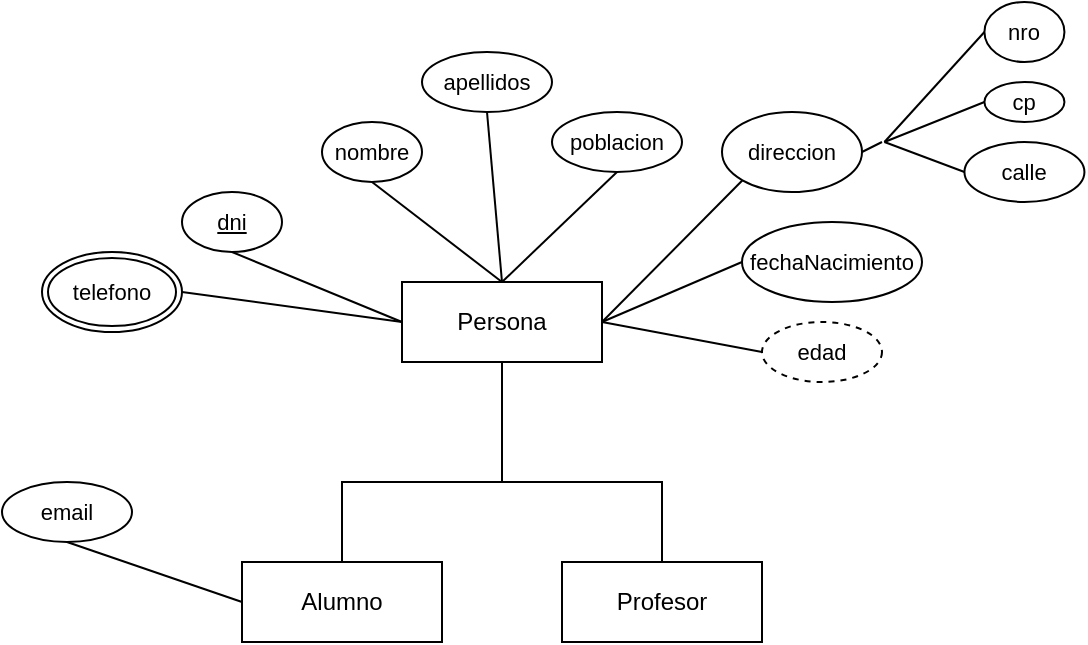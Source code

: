 <mxfile version="28.2.3">
  <diagram name="Página-1" id="S7ulFuD1PEKwOBpK4tIE">
    <mxGraphModel dx="1105" dy="1642" grid="1" gridSize="10" guides="1" tooltips="1" connect="1" arrows="1" fold="1" page="1" pageScale="1" pageWidth="827" pageHeight="1169" math="0" shadow="0">
      <root>
        <mxCell id="0" />
        <mxCell id="1" parent="0" />
        <mxCell id="aFm3BQwA2hD5-ZLHfqn7-1" value="Alumno" style="whiteSpace=wrap;html=1;align=center;" vertex="1" parent="1">
          <mxGeometry x="210" y="170" width="100" height="40" as="geometry" />
        </mxCell>
        <mxCell id="aFm3BQwA2hD5-ZLHfqn7-2" value="Profesor" style="whiteSpace=wrap;html=1;align=center;" vertex="1" parent="1">
          <mxGeometry x="370" y="170" width="100" height="40" as="geometry" />
        </mxCell>
        <mxCell id="aFm3BQwA2hD5-ZLHfqn7-19" style="edgeStyle=none;shape=connector;rounded=0;orthogonalLoop=1;jettySize=auto;html=1;exitX=1;exitY=0.5;exitDx=0;exitDy=0;entryX=0;entryY=1;entryDx=0;entryDy=0;strokeColor=default;align=center;verticalAlign=middle;fontFamily=Helvetica;fontSize=11;fontColor=default;labelBackgroundColor=default;endArrow=none;" edge="1" parent="1" source="aFm3BQwA2hD5-ZLHfqn7-3" target="aFm3BQwA2hD5-ZLHfqn7-11">
          <mxGeometry relative="1" as="geometry" />
        </mxCell>
        <mxCell id="aFm3BQwA2hD5-ZLHfqn7-23" style="edgeStyle=none;shape=connector;rounded=0;orthogonalLoop=1;jettySize=auto;html=1;exitX=0.5;exitY=0;exitDx=0;exitDy=0;entryX=0.5;entryY=1;entryDx=0;entryDy=0;strokeColor=default;align=center;verticalAlign=middle;fontFamily=Helvetica;fontSize=11;fontColor=default;labelBackgroundColor=default;endArrow=none;" edge="1" parent="1" source="aFm3BQwA2hD5-ZLHfqn7-3" target="aFm3BQwA2hD5-ZLHfqn7-10">
          <mxGeometry relative="1" as="geometry" />
        </mxCell>
        <mxCell id="aFm3BQwA2hD5-ZLHfqn7-28" style="edgeStyle=none;shape=connector;rounded=0;orthogonalLoop=1;jettySize=auto;html=1;exitX=1;exitY=0.5;exitDx=0;exitDy=0;entryX=0;entryY=0.5;entryDx=0;entryDy=0;strokeColor=default;align=center;verticalAlign=middle;fontFamily=Helvetica;fontSize=11;fontColor=default;labelBackgroundColor=default;endArrow=none;" edge="1" parent="1" source="aFm3BQwA2hD5-ZLHfqn7-3" target="aFm3BQwA2hD5-ZLHfqn7-26">
          <mxGeometry relative="1" as="geometry" />
        </mxCell>
        <mxCell id="aFm3BQwA2hD5-ZLHfqn7-30" style="edgeStyle=none;shape=connector;rounded=0;orthogonalLoop=1;jettySize=auto;html=1;exitX=1;exitY=0.5;exitDx=0;exitDy=0;entryX=0;entryY=0.5;entryDx=0;entryDy=0;strokeColor=default;align=center;verticalAlign=middle;fontFamily=Helvetica;fontSize=11;fontColor=default;labelBackgroundColor=default;endArrow=none;" edge="1" parent="1" source="aFm3BQwA2hD5-ZLHfqn7-3" target="aFm3BQwA2hD5-ZLHfqn7-29">
          <mxGeometry relative="1" as="geometry" />
        </mxCell>
        <mxCell id="aFm3BQwA2hD5-ZLHfqn7-3" value="Persona" style="whiteSpace=wrap;html=1;align=center;" vertex="1" parent="1">
          <mxGeometry x="290" y="30" width="100" height="40" as="geometry" />
        </mxCell>
        <mxCell id="aFm3BQwA2hD5-ZLHfqn7-7" value="" style="endArrow=none;html=1;rounded=0;strokeColor=default;align=center;verticalAlign=middle;fontFamily=Helvetica;fontSize=11;fontColor=default;labelBackgroundColor=default;exitX=0.5;exitY=0;exitDx=0;exitDy=0;entryX=0.5;entryY=0;entryDx=0;entryDy=0;" edge="1" parent="1" source="aFm3BQwA2hD5-ZLHfqn7-1" target="aFm3BQwA2hD5-ZLHfqn7-2">
          <mxGeometry relative="1" as="geometry">
            <mxPoint x="330" y="250" as="sourcePoint" />
            <mxPoint x="490" y="250" as="targetPoint" />
            <Array as="points">
              <mxPoint x="260" y="130" />
              <mxPoint x="340" y="130" />
              <mxPoint x="420" y="130" />
            </Array>
          </mxGeometry>
        </mxCell>
        <mxCell id="aFm3BQwA2hD5-ZLHfqn7-8" value="" style="endArrow=none;html=1;rounded=0;strokeColor=default;align=center;verticalAlign=middle;fontFamily=Helvetica;fontSize=11;fontColor=default;labelBackgroundColor=default;exitX=0.5;exitY=1;exitDx=0;exitDy=0;" edge="1" parent="1" source="aFm3BQwA2hD5-ZLHfqn7-3">
          <mxGeometry relative="1" as="geometry">
            <mxPoint x="330" y="250" as="sourcePoint" />
            <mxPoint x="340" y="130" as="targetPoint" />
          </mxGeometry>
        </mxCell>
        <mxCell id="aFm3BQwA2hD5-ZLHfqn7-24" style="edgeStyle=none;shape=connector;rounded=0;orthogonalLoop=1;jettySize=auto;html=1;exitX=0.5;exitY=1;exitDx=0;exitDy=0;entryX=0.5;entryY=0;entryDx=0;entryDy=0;strokeColor=default;align=center;verticalAlign=middle;fontFamily=Helvetica;fontSize=11;fontColor=default;labelBackgroundColor=default;endArrow=none;" edge="1" parent="1" source="aFm3BQwA2hD5-ZLHfqn7-9" target="aFm3BQwA2hD5-ZLHfqn7-3">
          <mxGeometry relative="1" as="geometry" />
        </mxCell>
        <mxCell id="aFm3BQwA2hD5-ZLHfqn7-9" value="nombre" style="ellipse;whiteSpace=wrap;html=1;align=center;fontFamily=Helvetica;fontSize=11;fontColor=default;labelBackgroundColor=default;" vertex="1" parent="1">
          <mxGeometry x="250" y="-50" width="50" height="30" as="geometry" />
        </mxCell>
        <mxCell id="aFm3BQwA2hD5-ZLHfqn7-10" value="apellidos" style="ellipse;whiteSpace=wrap;html=1;align=center;fontFamily=Helvetica;fontSize=11;fontColor=default;labelBackgroundColor=default;" vertex="1" parent="1">
          <mxGeometry x="300" y="-85" width="65" height="30" as="geometry" />
        </mxCell>
        <mxCell id="aFm3BQwA2hD5-ZLHfqn7-20" style="edgeStyle=none;shape=connector;rounded=0;orthogonalLoop=1;jettySize=auto;html=1;exitX=1;exitY=0.5;exitDx=0;exitDy=0;entryX=0;entryY=0.5;entryDx=0;entryDy=0;strokeColor=default;align=center;verticalAlign=middle;fontFamily=Helvetica;fontSize=11;fontColor=default;labelBackgroundColor=default;endArrow=none;" edge="1" parent="1" target="aFm3BQwA2hD5-ZLHfqn7-12">
          <mxGeometry relative="1" as="geometry">
            <mxPoint x="531.22" y="-40" as="sourcePoint" />
          </mxGeometry>
        </mxCell>
        <mxCell id="aFm3BQwA2hD5-ZLHfqn7-21" style="edgeStyle=none;shape=connector;rounded=0;orthogonalLoop=1;jettySize=auto;html=1;exitX=1;exitY=0.5;exitDx=0;exitDy=0;entryX=0;entryY=0.5;entryDx=0;entryDy=0;strokeColor=default;align=center;verticalAlign=middle;fontFamily=Helvetica;fontSize=11;fontColor=default;labelBackgroundColor=default;endArrow=none;" edge="1" parent="1" target="aFm3BQwA2hD5-ZLHfqn7-13">
          <mxGeometry relative="1" as="geometry">
            <mxPoint x="531.22" y="-40" as="sourcePoint" />
          </mxGeometry>
        </mxCell>
        <mxCell id="aFm3BQwA2hD5-ZLHfqn7-22" style="edgeStyle=none;shape=connector;rounded=0;orthogonalLoop=1;jettySize=auto;html=1;exitX=1;exitY=0.5;exitDx=0;exitDy=0;entryX=0;entryY=0.5;entryDx=0;entryDy=0;strokeColor=default;align=center;verticalAlign=middle;fontFamily=Helvetica;fontSize=11;fontColor=default;labelBackgroundColor=default;endArrow=none;" edge="1" parent="1" target="aFm3BQwA2hD5-ZLHfqn7-14">
          <mxGeometry relative="1" as="geometry">
            <mxPoint x="531.22" y="-40" as="sourcePoint" />
          </mxGeometry>
        </mxCell>
        <mxCell id="aFm3BQwA2hD5-ZLHfqn7-27" style="edgeStyle=none;shape=connector;rounded=0;orthogonalLoop=1;jettySize=auto;html=1;exitX=1;exitY=0.5;exitDx=0;exitDy=0;strokeColor=default;align=center;verticalAlign=middle;fontFamily=Helvetica;fontSize=11;fontColor=default;labelBackgroundColor=default;endArrow=none;" edge="1" parent="1" source="aFm3BQwA2hD5-ZLHfqn7-11">
          <mxGeometry relative="1" as="geometry">
            <mxPoint x="530" y="-40" as="targetPoint" />
          </mxGeometry>
        </mxCell>
        <mxCell id="aFm3BQwA2hD5-ZLHfqn7-11" value="direccion" style="ellipse;whiteSpace=wrap;html=1;align=center;fontFamily=Helvetica;fontSize=11;fontColor=default;labelBackgroundColor=default;" vertex="1" parent="1">
          <mxGeometry x="450" y="-55" width="70" height="40" as="geometry" />
        </mxCell>
        <mxCell id="aFm3BQwA2hD5-ZLHfqn7-12" value="nro" style="ellipse;whiteSpace=wrap;html=1;align=center;fontFamily=Helvetica;fontSize=11;fontColor=default;labelBackgroundColor=default;" vertex="1" parent="1">
          <mxGeometry x="581.22" y="-110" width="40" height="30" as="geometry" />
        </mxCell>
        <mxCell id="aFm3BQwA2hD5-ZLHfqn7-13" value="cp" style="ellipse;whiteSpace=wrap;html=1;align=center;fontFamily=Helvetica;fontSize=11;fontColor=default;labelBackgroundColor=default;" vertex="1" parent="1">
          <mxGeometry x="581.22" y="-70" width="40" height="20" as="geometry" />
        </mxCell>
        <mxCell id="aFm3BQwA2hD5-ZLHfqn7-14" value="calle" style="ellipse;whiteSpace=wrap;html=1;align=center;fontFamily=Helvetica;fontSize=11;fontColor=default;labelBackgroundColor=default;" vertex="1" parent="1">
          <mxGeometry x="571.22" y="-40" width="60" height="30" as="geometry" />
        </mxCell>
        <mxCell id="aFm3BQwA2hD5-ZLHfqn7-25" style="edgeStyle=none;shape=connector;rounded=0;orthogonalLoop=1;jettySize=auto;html=1;exitX=0.5;exitY=1;exitDx=0;exitDy=0;entryX=0;entryY=0.5;entryDx=0;entryDy=0;strokeColor=default;align=center;verticalAlign=middle;fontFamily=Helvetica;fontSize=11;fontColor=default;labelBackgroundColor=default;endArrow=none;" edge="1" parent="1" source="aFm3BQwA2hD5-ZLHfqn7-17" target="aFm3BQwA2hD5-ZLHfqn7-3">
          <mxGeometry relative="1" as="geometry" />
        </mxCell>
        <mxCell id="aFm3BQwA2hD5-ZLHfqn7-17" value="dni" style="ellipse;whiteSpace=wrap;html=1;align=center;fontStyle=4;fontFamily=Helvetica;fontSize=11;fontColor=default;labelBackgroundColor=default;" vertex="1" parent="1">
          <mxGeometry x="180" y="-15" width="50" height="30" as="geometry" />
        </mxCell>
        <mxCell id="aFm3BQwA2hD5-ZLHfqn7-18" style="edgeStyle=none;shape=connector;rounded=0;orthogonalLoop=1;jettySize=auto;html=1;entryX=0.414;entryY=0.025;entryDx=0;entryDy=0;entryPerimeter=0;strokeColor=default;align=center;verticalAlign=middle;fontFamily=Helvetica;fontSize=11;fontColor=default;labelBackgroundColor=default;endArrow=none;" edge="1" parent="1">
          <mxGeometry relative="1" as="geometry">
            <mxPoint x="490.005" y="-59.682" as="sourcePoint" />
            <mxPoint x="490.2" y="-59" as="targetPoint" />
          </mxGeometry>
        </mxCell>
        <mxCell id="aFm3BQwA2hD5-ZLHfqn7-26" value="fechaNacimiento" style="ellipse;whiteSpace=wrap;html=1;align=center;fontFamily=Helvetica;fontSize=11;fontColor=default;labelBackgroundColor=default;" vertex="1" parent="1">
          <mxGeometry x="460" width="90" height="40" as="geometry" />
        </mxCell>
        <mxCell id="aFm3BQwA2hD5-ZLHfqn7-29" value="edad" style="ellipse;whiteSpace=wrap;html=1;align=center;dashed=1;fontFamily=Helvetica;fontSize=11;fontColor=default;labelBackgroundColor=default;" vertex="1" parent="1">
          <mxGeometry x="470" y="50" width="60" height="30" as="geometry" />
        </mxCell>
        <mxCell id="aFm3BQwA2hD5-ZLHfqn7-32" style="edgeStyle=none;shape=connector;rounded=0;orthogonalLoop=1;jettySize=auto;html=1;exitX=1;exitY=0.5;exitDx=0;exitDy=0;entryX=0;entryY=0.5;entryDx=0;entryDy=0;strokeColor=default;align=center;verticalAlign=middle;fontFamily=Helvetica;fontSize=11;fontColor=default;labelBackgroundColor=default;endArrow=none;" edge="1" parent="1" source="aFm3BQwA2hD5-ZLHfqn7-31" target="aFm3BQwA2hD5-ZLHfqn7-3">
          <mxGeometry relative="1" as="geometry" />
        </mxCell>
        <mxCell id="aFm3BQwA2hD5-ZLHfqn7-31" value="telefono" style="ellipse;shape=doubleEllipse;margin=3;whiteSpace=wrap;html=1;align=center;fontFamily=Helvetica;fontSize=11;fontColor=default;labelBackgroundColor=default;" vertex="1" parent="1">
          <mxGeometry x="110" y="15" width="70" height="40" as="geometry" />
        </mxCell>
        <mxCell id="aFm3BQwA2hD5-ZLHfqn7-34" style="edgeStyle=none;shape=connector;rounded=0;orthogonalLoop=1;jettySize=auto;html=1;exitX=0.5;exitY=1;exitDx=0;exitDy=0;entryX=0.5;entryY=0;entryDx=0;entryDy=0;strokeColor=default;align=center;verticalAlign=middle;fontFamily=Helvetica;fontSize=11;fontColor=default;labelBackgroundColor=default;endArrow=none;" edge="1" parent="1" source="aFm3BQwA2hD5-ZLHfqn7-33" target="aFm3BQwA2hD5-ZLHfqn7-3">
          <mxGeometry relative="1" as="geometry" />
        </mxCell>
        <mxCell id="aFm3BQwA2hD5-ZLHfqn7-33" value="poblacion" style="ellipse;whiteSpace=wrap;html=1;align=center;fontFamily=Helvetica;fontSize=11;fontColor=default;labelBackgroundColor=default;" vertex="1" parent="1">
          <mxGeometry x="365" y="-55" width="65" height="30" as="geometry" />
        </mxCell>
        <mxCell id="aFm3BQwA2hD5-ZLHfqn7-36" style="edgeStyle=none;shape=connector;rounded=0;orthogonalLoop=1;jettySize=auto;html=1;exitX=0.5;exitY=1;exitDx=0;exitDy=0;entryX=0;entryY=0.5;entryDx=0;entryDy=0;strokeColor=default;align=center;verticalAlign=middle;fontFamily=Helvetica;fontSize=11;fontColor=default;labelBackgroundColor=default;endArrow=none;" edge="1" parent="1" source="aFm3BQwA2hD5-ZLHfqn7-35" target="aFm3BQwA2hD5-ZLHfqn7-1">
          <mxGeometry relative="1" as="geometry" />
        </mxCell>
        <mxCell id="aFm3BQwA2hD5-ZLHfqn7-35" value="email" style="ellipse;whiteSpace=wrap;html=1;align=center;fontFamily=Helvetica;fontSize=11;fontColor=default;labelBackgroundColor=default;" vertex="1" parent="1">
          <mxGeometry x="90" y="130" width="65" height="30" as="geometry" />
        </mxCell>
      </root>
    </mxGraphModel>
  </diagram>
</mxfile>
